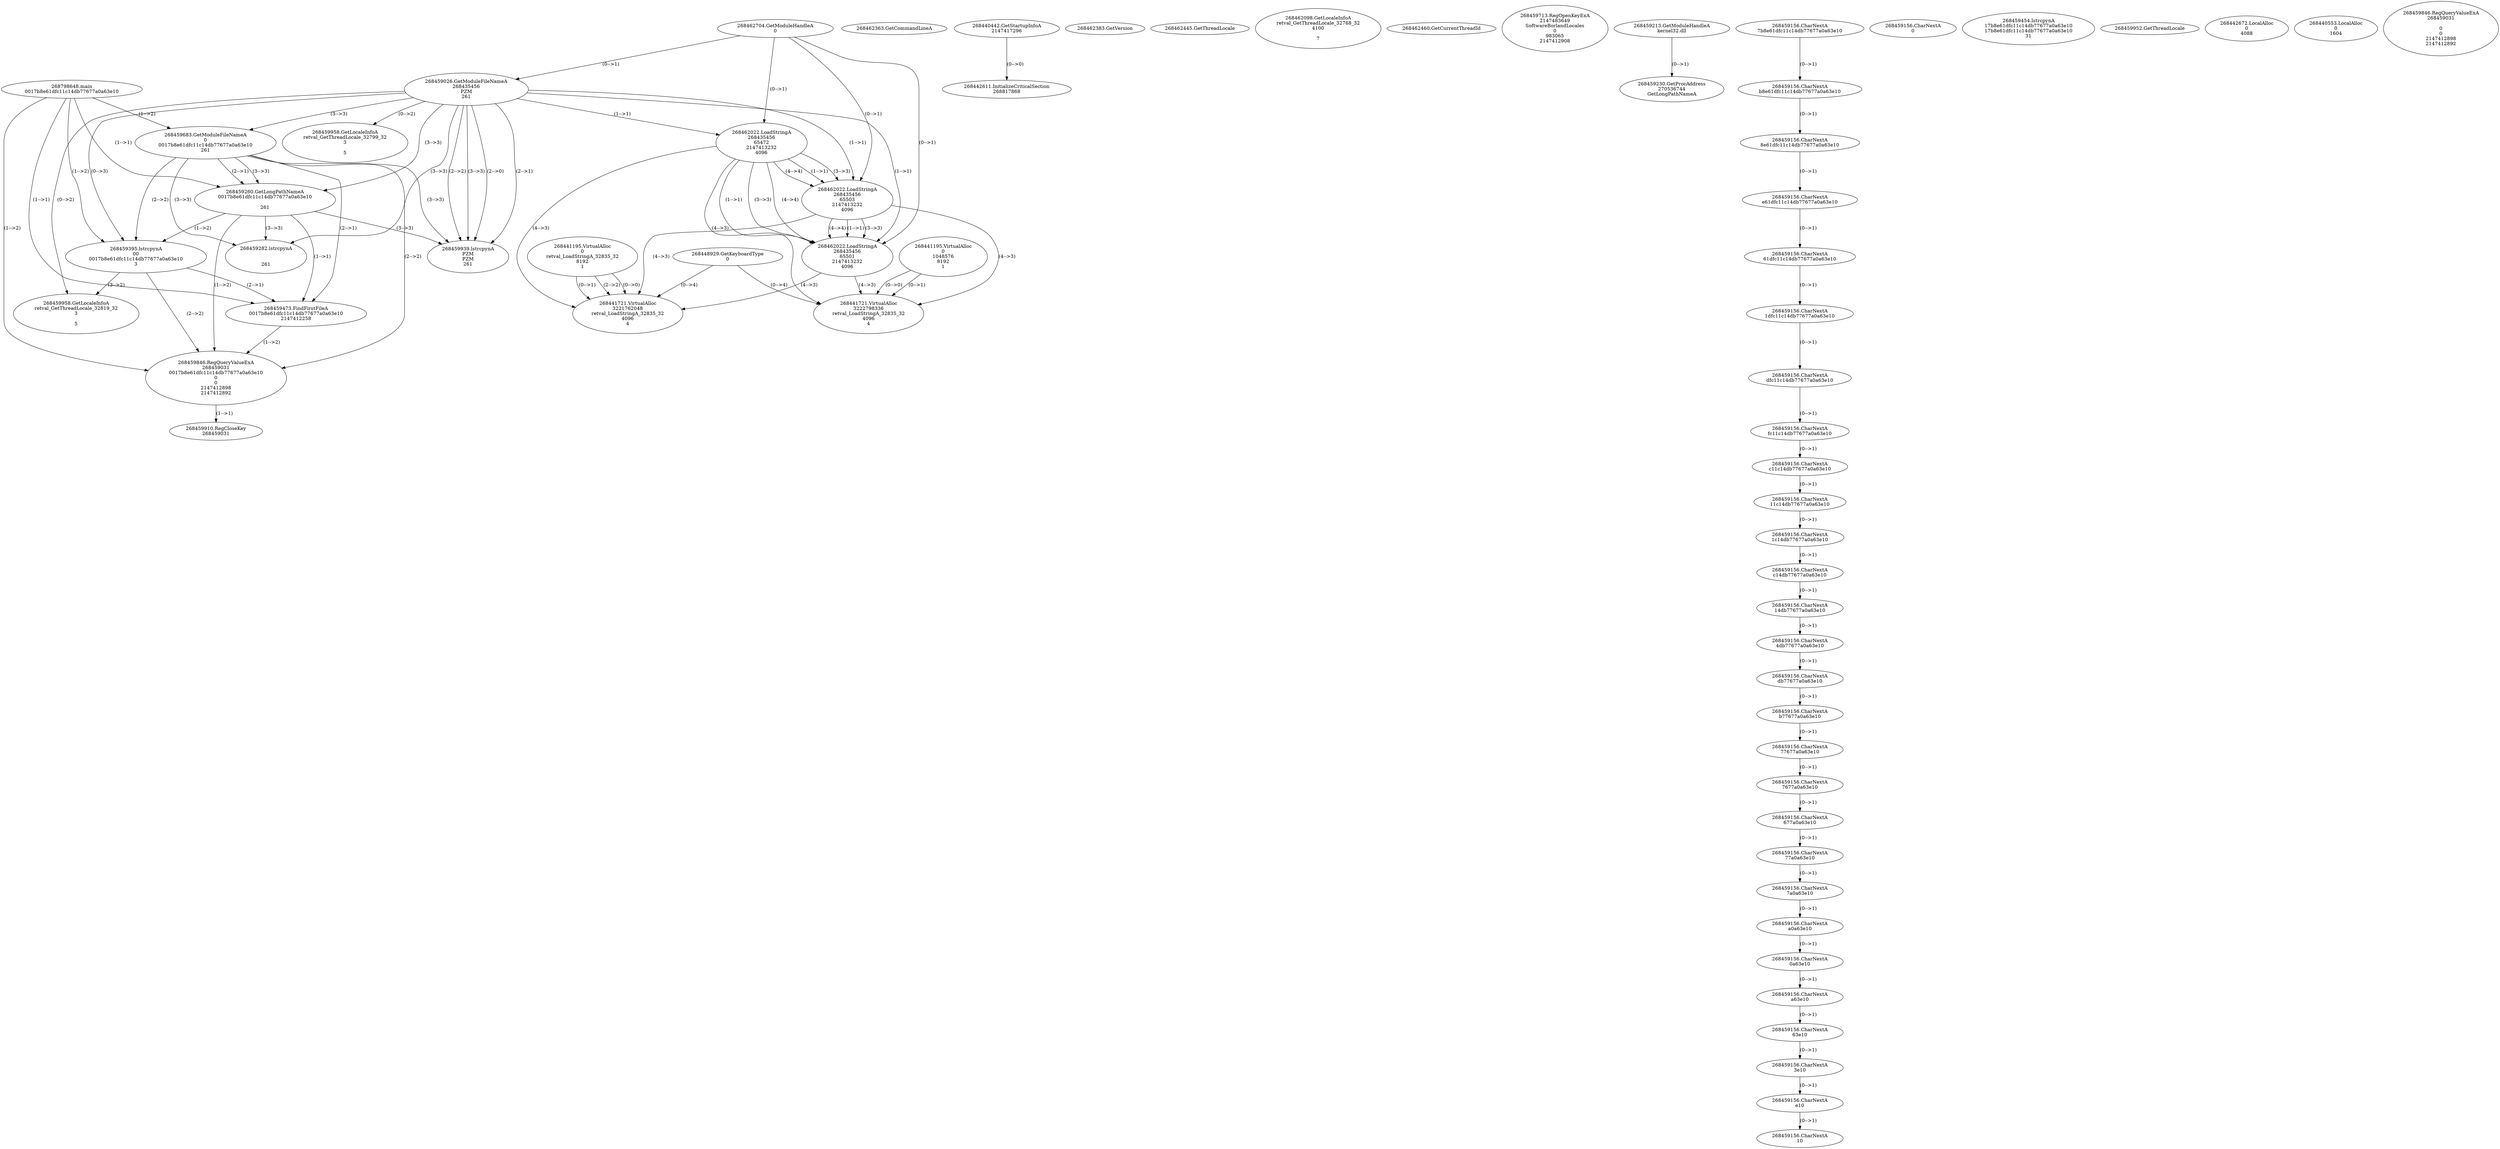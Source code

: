 // Global SCDG with merge call
digraph {
	0 [label="268798648.main
0017b8e61dfc11c14db77677a0a63e10"]
	1 [label="268462704.GetModuleHandleA
0"]
	2 [label="268448929.GetKeyboardType
0"]
	3 [label="268462363.GetCommandLineA
"]
	4 [label="268440442.GetStartupInfoA
2147417296"]
	5 [label="268462383.GetVersion
"]
	6 [label="268462445.GetThreadLocale
"]
	7 [label="268462098.GetLocaleInfoA
retval_GetThreadLocale_32768_32
4100

7"]
	8 [label="268462460.GetCurrentThreadId
"]
	9 [label="268459026.GetModuleFileNameA
268435456
PZM
261"]
	1 -> 9 [label="(0-->1)"]
	10 [label="268459683.GetModuleFileNameA
0
0017b8e61dfc11c14db77677a0a63e10
261"]
	0 -> 10 [label="(1-->2)"]
	9 -> 10 [label="(3-->3)"]
	11 [label="268459713.RegOpenKeyExA
2147483649
Software\Borland\Locales
0
983065
2147412908"]
	12 [label="268459213.GetModuleHandleA
kernel32.dll"]
	13 [label="268459230.GetProcAddress
270536744
GetLongPathNameA"]
	12 -> 13 [label="(0-->1)"]
	14 [label="268459260.GetLongPathNameA
0017b8e61dfc11c14db77677a0a63e10

261"]
	0 -> 14 [label="(1-->1)"]
	10 -> 14 [label="(2-->1)"]
	9 -> 14 [label="(3-->3)"]
	10 -> 14 [label="(3-->3)"]
	15 [label="268459395.lstrcpynA
00
0017b8e61dfc11c14db77677a0a63e10
3"]
	0 -> 15 [label="(1-->2)"]
	10 -> 15 [label="(2-->2)"]
	14 -> 15 [label="(1-->2)"]
	9 -> 15 [label="(0-->3)"]
	16 [label="268459156.CharNextA
7b8e61dfc11c14db77677a0a63e10"]
	17 [label="268459156.CharNextA
b8e61dfc11c14db77677a0a63e10"]
	16 -> 17 [label="(0-->1)"]
	18 [label="268459156.CharNextA
8e61dfc11c14db77677a0a63e10"]
	17 -> 18 [label="(0-->1)"]
	19 [label="268459156.CharNextA
e61dfc11c14db77677a0a63e10"]
	18 -> 19 [label="(0-->1)"]
	20 [label="268459156.CharNextA
61dfc11c14db77677a0a63e10"]
	19 -> 20 [label="(0-->1)"]
	21 [label="268459156.CharNextA
1dfc11c14db77677a0a63e10"]
	20 -> 21 [label="(0-->1)"]
	22 [label="268459156.CharNextA
dfc11c14db77677a0a63e10"]
	21 -> 22 [label="(0-->1)"]
	23 [label="268459156.CharNextA
fc11c14db77677a0a63e10"]
	22 -> 23 [label="(0-->1)"]
	24 [label="268459156.CharNextA
c11c14db77677a0a63e10"]
	23 -> 24 [label="(0-->1)"]
	25 [label="268459156.CharNextA
11c14db77677a0a63e10"]
	24 -> 25 [label="(0-->1)"]
	26 [label="268459156.CharNextA
1c14db77677a0a63e10"]
	25 -> 26 [label="(0-->1)"]
	27 [label="268459156.CharNextA
c14db77677a0a63e10"]
	26 -> 27 [label="(0-->1)"]
	28 [label="268459156.CharNextA
14db77677a0a63e10"]
	27 -> 28 [label="(0-->1)"]
	29 [label="268459156.CharNextA
4db77677a0a63e10"]
	28 -> 29 [label="(0-->1)"]
	30 [label="268459156.CharNextA
db77677a0a63e10"]
	29 -> 30 [label="(0-->1)"]
	31 [label="268459156.CharNextA
b77677a0a63e10"]
	30 -> 31 [label="(0-->1)"]
	32 [label="268459156.CharNextA
77677a0a63e10"]
	31 -> 32 [label="(0-->1)"]
	33 [label="268459156.CharNextA
7677a0a63e10"]
	32 -> 33 [label="(0-->1)"]
	34 [label="268459156.CharNextA
677a0a63e10"]
	33 -> 34 [label="(0-->1)"]
	35 [label="268459156.CharNextA
77a0a63e10"]
	34 -> 35 [label="(0-->1)"]
	36 [label="268459156.CharNextA
7a0a63e10"]
	35 -> 36 [label="(0-->1)"]
	37 [label="268459156.CharNextA
a0a63e10"]
	36 -> 37 [label="(0-->1)"]
	38 [label="268459156.CharNextA
0a63e10"]
	37 -> 38 [label="(0-->1)"]
	39 [label="268459156.CharNextA
a63e10"]
	38 -> 39 [label="(0-->1)"]
	40 [label="268459156.CharNextA
63e10"]
	39 -> 40 [label="(0-->1)"]
	41 [label="268459156.CharNextA
3e10"]
	40 -> 41 [label="(0-->1)"]
	42 [label="268459156.CharNextA
e10"]
	41 -> 42 [label="(0-->1)"]
	43 [label="268459156.CharNextA
10"]
	42 -> 43 [label="(0-->1)"]
	44 [label="268459156.CharNextA
0"]
	45 [label="268459454.lstrcpynA
17b8e61dfc11c14db77677a0a63e10
17b8e61dfc11c14db77677a0a63e10
31"]
	46 [label="268459473.FindFirstFileA
0017b8e61dfc11c14db77677a0a63e10
2147412258"]
	0 -> 46 [label="(1-->1)"]
	10 -> 46 [label="(2-->1)"]
	14 -> 46 [label="(1-->1)"]
	15 -> 46 [label="(2-->1)"]
	47 [label="268459846.RegQueryValueExA
268459031
0017b8e61dfc11c14db77677a0a63e10
0
0
2147412898
2147412892"]
	0 -> 47 [label="(1-->2)"]
	10 -> 47 [label="(2-->2)"]
	14 -> 47 [label="(1-->2)"]
	15 -> 47 [label="(2-->2)"]
	46 -> 47 [label="(1-->2)"]
	48 [label="268459910.RegCloseKey
268459031"]
	47 -> 48 [label="(1-->1)"]
	49 [label="268459939.lstrcpynA
PZM
PZM
261"]
	9 -> 49 [label="(2-->1)"]
	9 -> 49 [label="(2-->2)"]
	9 -> 49 [label="(3-->3)"]
	10 -> 49 [label="(3-->3)"]
	14 -> 49 [label="(3-->3)"]
	9 -> 49 [label="(2-->0)"]
	50 [label="268459952.GetThreadLocale
"]
	51 [label="268459958.GetLocaleInfoA
retval_GetThreadLocale_32819_32
3

5"]
	9 -> 51 [label="(0-->2)"]
	15 -> 51 [label="(3-->2)"]
	52 [label="268462022.LoadStringA
268435456
65472
2147413232
4096"]
	1 -> 52 [label="(0-->1)"]
	9 -> 52 [label="(1-->1)"]
	53 [label="268462022.LoadStringA
268435456
65503
2147413232
4096"]
	1 -> 53 [label="(0-->1)"]
	9 -> 53 [label="(1-->1)"]
	52 -> 53 [label="(1-->1)"]
	52 -> 53 [label="(3-->3)"]
	52 -> 53 [label="(4-->4)"]
	54 [label="268462022.LoadStringA
268435456
65501
2147413232
4096"]
	1 -> 54 [label="(0-->1)"]
	9 -> 54 [label="(1-->1)"]
	52 -> 54 [label="(1-->1)"]
	53 -> 54 [label="(1-->1)"]
	52 -> 54 [label="(3-->3)"]
	53 -> 54 [label="(3-->3)"]
	52 -> 54 [label="(4-->4)"]
	53 -> 54 [label="(4-->4)"]
	55 [label="268442611.InitializeCriticalSection
268817868"]
	4 -> 55 [label="(0-->0)"]
	56 [label="268442672.LocalAlloc
0
4088"]
	57 [label="268441195.VirtualAlloc
0
retval_LoadStringA_32835_32
8192
1"]
	58 [label="268440553.LocalAlloc
0
1604"]
	59 [label="268441721.VirtualAlloc
3221762048
retval_LoadStringA_32835_32
4096
4"]
	57 -> 59 [label="(0-->1)"]
	57 -> 59 [label="(2-->2)"]
	52 -> 59 [label="(4-->3)"]
	53 -> 59 [label="(4-->3)"]
	54 -> 59 [label="(4-->3)"]
	2 -> 59 [label="(0-->4)"]
	57 -> 59 [label="(0-->0)"]
	60 [label="268459282.lstrcpynA


261"]
	9 -> 60 [label="(3-->3)"]
	10 -> 60 [label="(3-->3)"]
	14 -> 60 [label="(3-->3)"]
	61 [label="268459846.RegQueryValueExA
268459031

0
0
2147412898
2147412892"]
	62 [label="268459958.GetLocaleInfoA
retval_GetThreadLocale_32799_32
3

5"]
	9 -> 62 [label="(0-->2)"]
	63 [label="268441195.VirtualAlloc
0
1048576
8192
1"]
	64 [label="268441721.VirtualAlloc
3222798336
retval_LoadStringA_32835_32
4096
4"]
	63 -> 64 [label="(0-->1)"]
	52 -> 64 [label="(4-->3)"]
	53 -> 64 [label="(4-->3)"]
	54 -> 64 [label="(4-->3)"]
	2 -> 64 [label="(0-->4)"]
	63 -> 64 [label="(0-->0)"]
}
